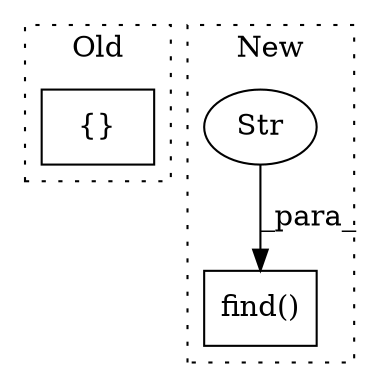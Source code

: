 digraph G {
subgraph cluster0 {
1 [label="{}" a="59" s="1050,1093" l="1,0" shape="box"];
label = "Old";
style="dotted";
}
subgraph cluster1 {
2 [label="find()" a="75" s="658,683" l="14,1" shape="box"];
3 [label="Str" a="66" s="672" l="11" shape="ellipse"];
label = "New";
style="dotted";
}
3 -> 2 [label="_para_"];
}